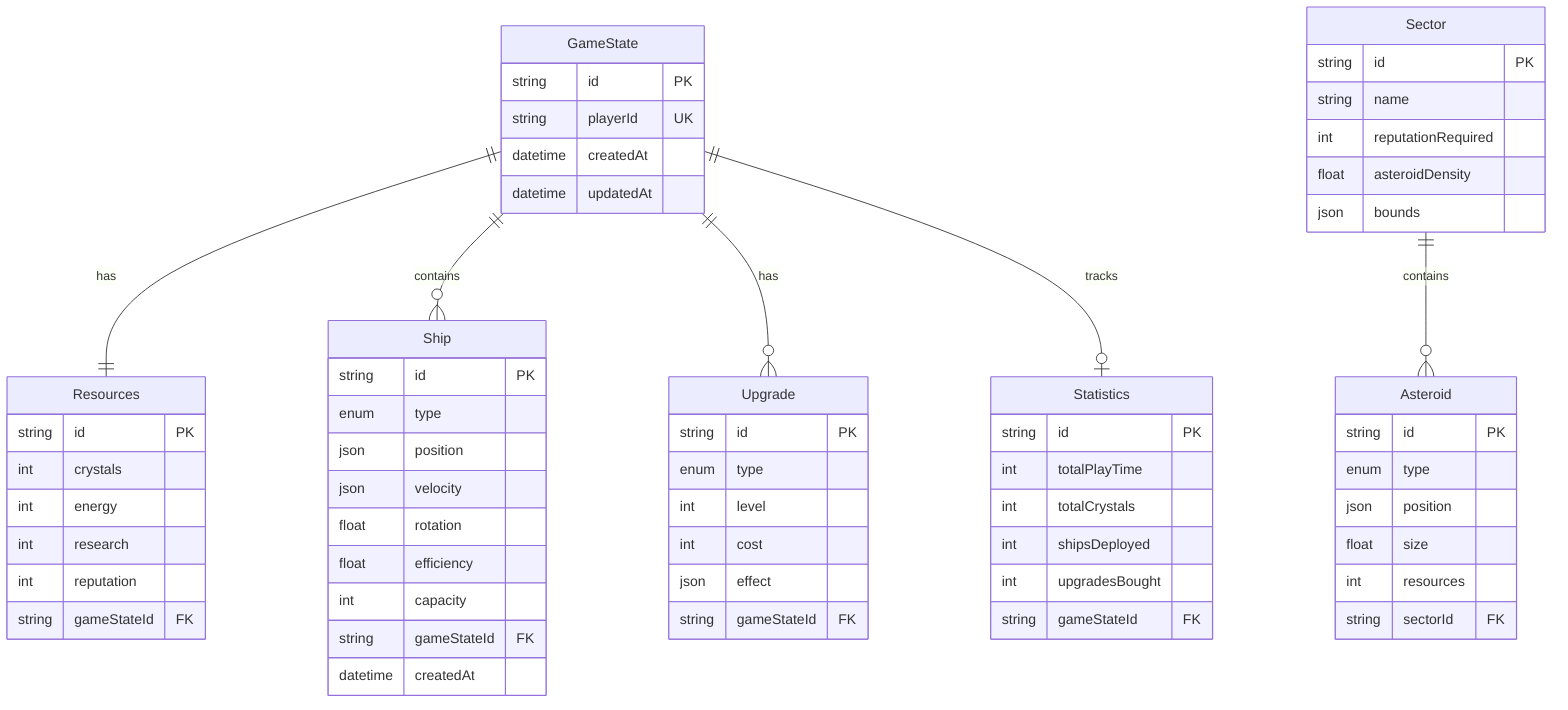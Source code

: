 erDiagram
    GameState {
        string id PK
        string playerId UK
        datetime createdAt
        datetime updatedAt
    }
    
    Resources {
        string id PK
        int crystals
        int energy
        int research
        int reputation
        string gameStateId FK
    }
    
    Ship {
        string id PK
        enum type
        json position
        json velocity
        float rotation
        float efficiency
        int capacity
        string gameStateId FK
        datetime createdAt
    }
    
    Upgrade {
        string id PK
        enum type
        int level
        int cost
        json effect
        string gameStateId FK
    }
    
    Statistics {
        string id PK
        int totalPlayTime
        int totalCrystals
        int shipsDeployed
        int upgradesBought
        string gameStateId FK
    }
    
    Asteroid {
        string id PK
        enum type
        json position
        float size
        int resources
        string sectorId FK
    }
    
    Sector {
        string id PK
        string name
        int reputationRequired
        float asteroidDensity
        json bounds
    }
    
    GameState ||--|| Resources : has
    GameState ||--o{ Ship : contains
    GameState ||--o{ Upgrade : has
    GameState ||--o| Statistics : tracks
    Sector ||--o{ Asteroid : contains